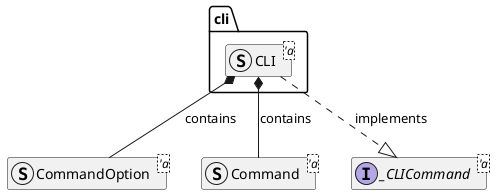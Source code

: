 @startuml cli
hide fields
hide methods

package cli {
    struct CLI<'a> {
    }
}

struct CommandOption<'a> {
}
struct Command<'a> {
}

interface _CLICommand<'a> {
}

' Relationships between modules
CLI *-- Command : contains
CLI *-- CommandOption : contains
CLI ..|> _CLICommand : implements
@enduml
